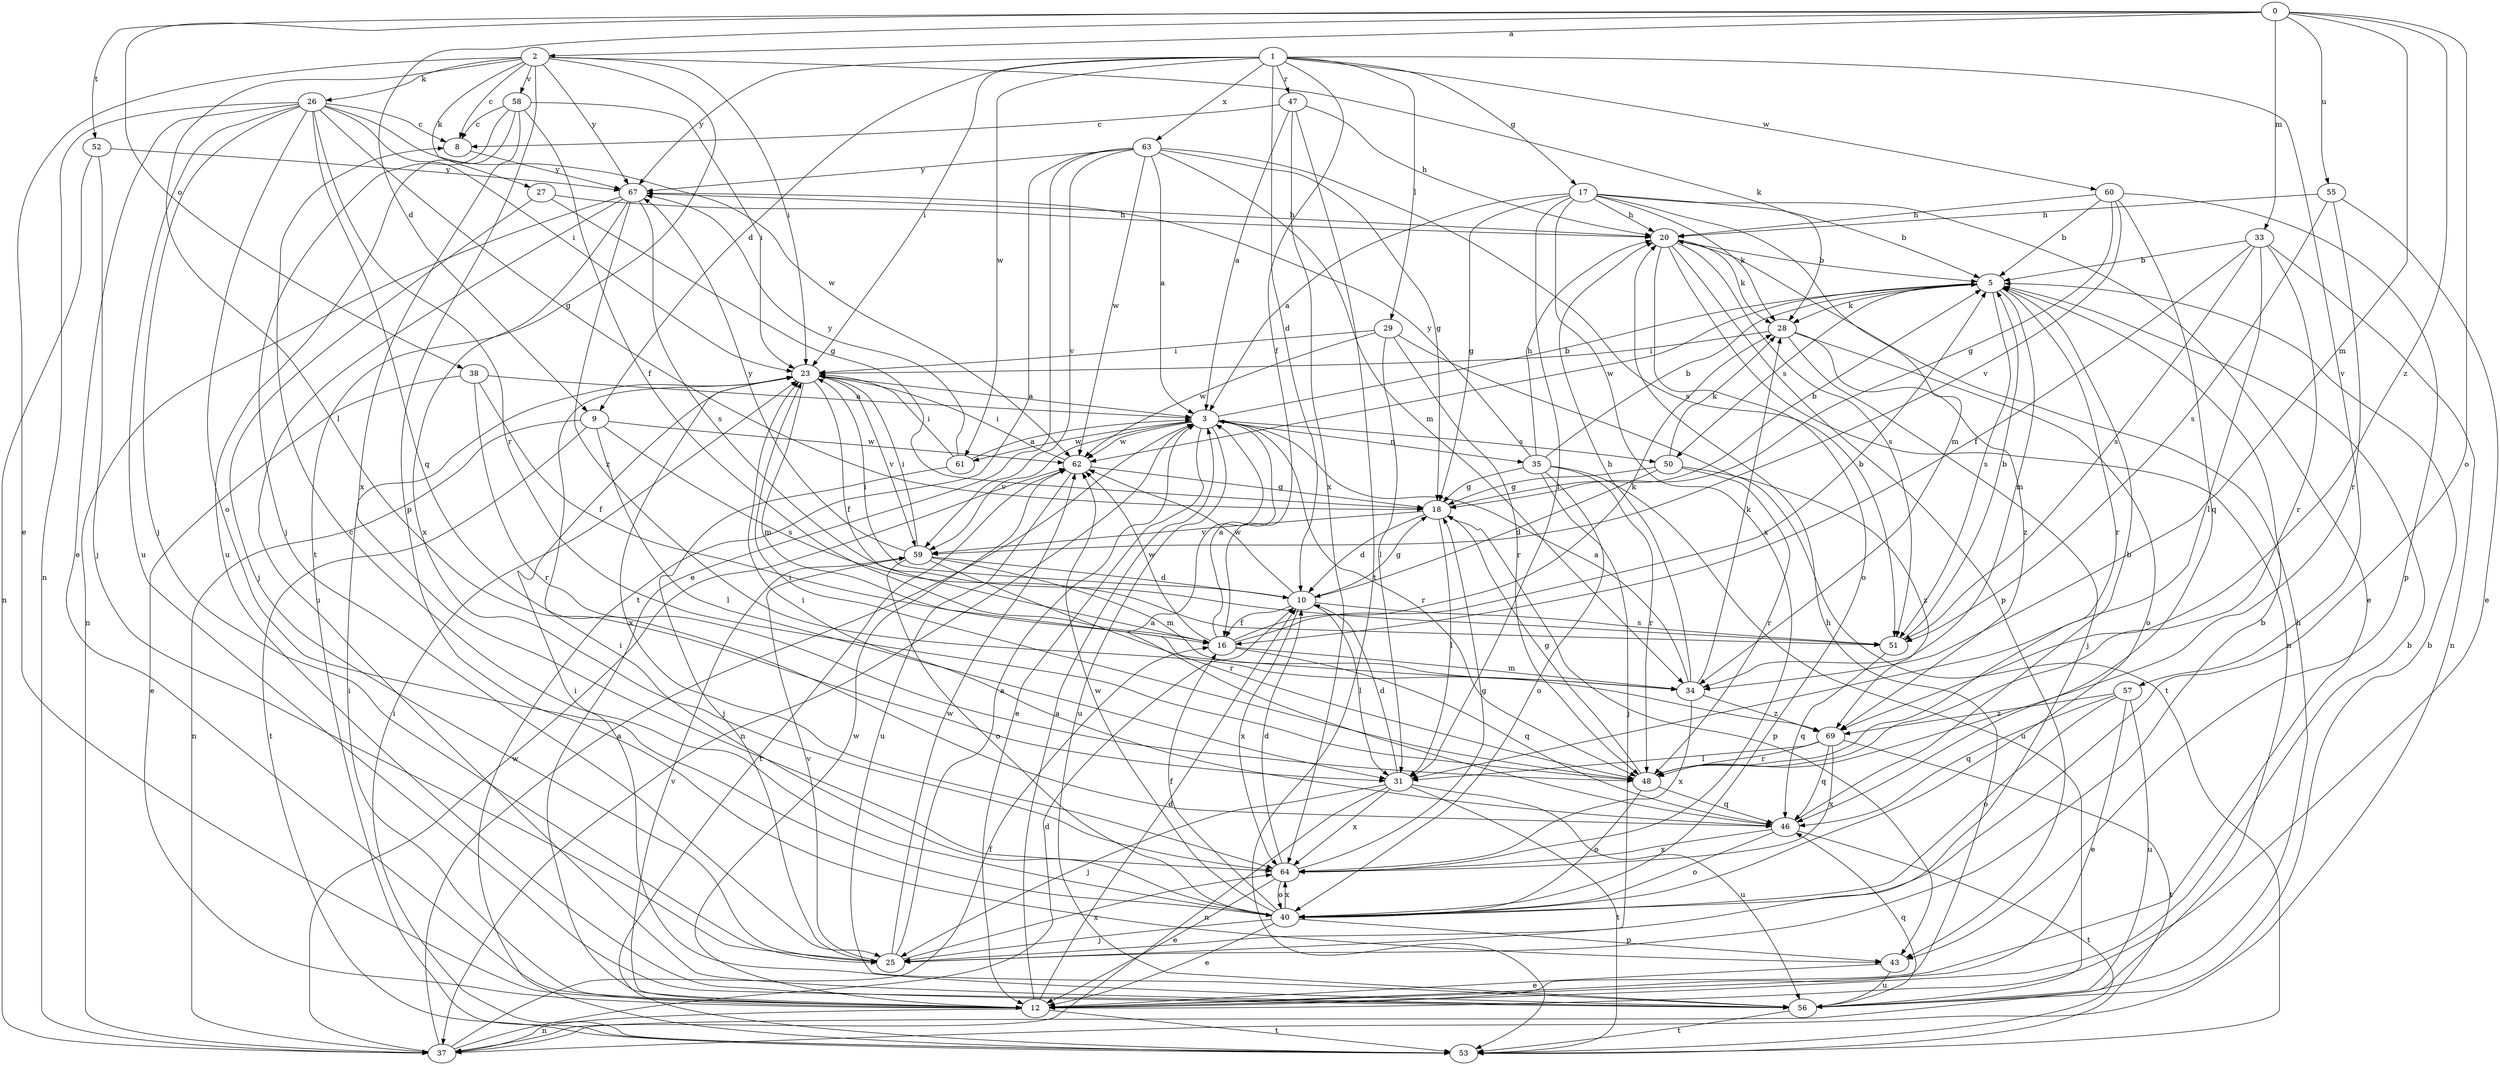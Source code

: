 strict digraph  {
0;
1;
2;
3;
5;
8;
9;
10;
12;
16;
17;
18;
20;
23;
25;
26;
27;
28;
29;
31;
33;
34;
35;
37;
38;
40;
43;
46;
47;
48;
50;
51;
52;
53;
55;
56;
57;
58;
59;
60;
61;
62;
63;
64;
67;
69;
0 -> 2  [label=a];
0 -> 9  [label=d];
0 -> 33  [label=m];
0 -> 34  [label=m];
0 -> 38  [label=o];
0 -> 40  [label=o];
0 -> 52  [label=t];
0 -> 55  [label=u];
0 -> 69  [label=z];
1 -> 9  [label=d];
1 -> 10  [label=d];
1 -> 16  [label=f];
1 -> 17  [label=g];
1 -> 23  [label=i];
1 -> 29  [label=l];
1 -> 47  [label=r];
1 -> 57  [label=v];
1 -> 60  [label=w];
1 -> 61  [label=w];
1 -> 63  [label=x];
1 -> 67  [label=y];
2 -> 8  [label=c];
2 -> 12  [label=e];
2 -> 23  [label=i];
2 -> 26  [label=k];
2 -> 27  [label=k];
2 -> 28  [label=k];
2 -> 31  [label=l];
2 -> 43  [label=p];
2 -> 53  [label=t];
2 -> 58  [label=v];
2 -> 67  [label=y];
3 -> 5  [label=b];
3 -> 12  [label=e];
3 -> 35  [label=n];
3 -> 37  [label=n];
3 -> 48  [label=r];
3 -> 50  [label=s];
3 -> 56  [label=u];
3 -> 59  [label=v];
3 -> 61  [label=w];
3 -> 62  [label=w];
5 -> 28  [label=k];
5 -> 34  [label=m];
5 -> 48  [label=r];
5 -> 50  [label=s];
5 -> 51  [label=s];
5 -> 62  [label=w];
8 -> 67  [label=y];
9 -> 31  [label=l];
9 -> 37  [label=n];
9 -> 51  [label=s];
9 -> 53  [label=t];
9 -> 62  [label=w];
10 -> 16  [label=f];
10 -> 18  [label=g];
10 -> 23  [label=i];
10 -> 31  [label=l];
10 -> 51  [label=s];
10 -> 62  [label=w];
10 -> 64  [label=x];
12 -> 3  [label=a];
12 -> 5  [label=b];
12 -> 10  [label=d];
12 -> 20  [label=h];
12 -> 23  [label=i];
12 -> 37  [label=n];
12 -> 53  [label=t];
12 -> 59  [label=v];
12 -> 62  [label=w];
16 -> 3  [label=a];
16 -> 5  [label=b];
16 -> 28  [label=k];
16 -> 34  [label=m];
16 -> 46  [label=q];
16 -> 62  [label=w];
17 -> 3  [label=a];
17 -> 5  [label=b];
17 -> 12  [label=e];
17 -> 18  [label=g];
17 -> 20  [label=h];
17 -> 28  [label=k];
17 -> 31  [label=l];
17 -> 34  [label=m];
17 -> 64  [label=x];
18 -> 5  [label=b];
18 -> 10  [label=d];
18 -> 31  [label=l];
18 -> 43  [label=p];
18 -> 59  [label=v];
20 -> 5  [label=b];
20 -> 28  [label=k];
20 -> 37  [label=n];
20 -> 40  [label=o];
20 -> 43  [label=p];
20 -> 51  [label=s];
23 -> 3  [label=a];
23 -> 16  [label=f];
23 -> 34  [label=m];
23 -> 59  [label=v];
23 -> 64  [label=x];
25 -> 3  [label=a];
25 -> 5  [label=b];
25 -> 59  [label=v];
25 -> 62  [label=w];
25 -> 64  [label=x];
26 -> 8  [label=c];
26 -> 12  [label=e];
26 -> 18  [label=g];
26 -> 23  [label=i];
26 -> 25  [label=j];
26 -> 37  [label=n];
26 -> 40  [label=o];
26 -> 46  [label=q];
26 -> 48  [label=r];
26 -> 56  [label=u];
26 -> 62  [label=w];
27 -> 18  [label=g];
27 -> 20  [label=h];
27 -> 25  [label=j];
28 -> 23  [label=i];
28 -> 25  [label=j];
28 -> 40  [label=o];
28 -> 69  [label=z];
29 -> 23  [label=i];
29 -> 31  [label=l];
29 -> 48  [label=r];
29 -> 53  [label=t];
29 -> 62  [label=w];
31 -> 10  [label=d];
31 -> 25  [label=j];
31 -> 37  [label=n];
31 -> 53  [label=t];
31 -> 56  [label=u];
31 -> 64  [label=x];
33 -> 5  [label=b];
33 -> 16  [label=f];
33 -> 31  [label=l];
33 -> 37  [label=n];
33 -> 48  [label=r];
33 -> 51  [label=s];
34 -> 3  [label=a];
34 -> 20  [label=h];
34 -> 28  [label=k];
34 -> 64  [label=x];
34 -> 69  [label=z];
35 -> 5  [label=b];
35 -> 18  [label=g];
35 -> 20  [label=h];
35 -> 25  [label=j];
35 -> 40  [label=o];
35 -> 48  [label=r];
35 -> 56  [label=u];
35 -> 67  [label=y];
37 -> 3  [label=a];
37 -> 10  [label=d];
37 -> 16  [label=f];
37 -> 62  [label=w];
38 -> 3  [label=a];
38 -> 12  [label=e];
38 -> 16  [label=f];
38 -> 48  [label=r];
40 -> 8  [label=c];
40 -> 12  [label=e];
40 -> 16  [label=f];
40 -> 23  [label=i];
40 -> 25  [label=j];
40 -> 43  [label=p];
40 -> 62  [label=w];
40 -> 64  [label=x];
43 -> 12  [label=e];
43 -> 56  [label=u];
46 -> 3  [label=a];
46 -> 5  [label=b];
46 -> 23  [label=i];
46 -> 40  [label=o];
46 -> 53  [label=t];
46 -> 64  [label=x];
47 -> 3  [label=a];
47 -> 8  [label=c];
47 -> 20  [label=h];
47 -> 53  [label=t];
47 -> 64  [label=x];
48 -> 18  [label=g];
48 -> 23  [label=i];
48 -> 40  [label=o];
48 -> 46  [label=q];
50 -> 10  [label=d];
50 -> 18  [label=g];
50 -> 28  [label=k];
50 -> 48  [label=r];
50 -> 69  [label=z];
51 -> 5  [label=b];
51 -> 46  [label=q];
52 -> 25  [label=j];
52 -> 37  [label=n];
52 -> 67  [label=y];
53 -> 23  [label=i];
55 -> 12  [label=e];
55 -> 20  [label=h];
55 -> 48  [label=r];
55 -> 51  [label=s];
56 -> 5  [label=b];
56 -> 20  [label=h];
56 -> 23  [label=i];
56 -> 46  [label=q];
56 -> 53  [label=t];
57 -> 12  [label=e];
57 -> 40  [label=o];
57 -> 46  [label=q];
57 -> 56  [label=u];
57 -> 69  [label=z];
58 -> 8  [label=c];
58 -> 16  [label=f];
58 -> 23  [label=i];
58 -> 25  [label=j];
58 -> 56  [label=u];
58 -> 64  [label=x];
59 -> 10  [label=d];
59 -> 23  [label=i];
59 -> 34  [label=m];
59 -> 40  [label=o];
59 -> 48  [label=r];
59 -> 67  [label=y];
60 -> 5  [label=b];
60 -> 18  [label=g];
60 -> 20  [label=h];
60 -> 43  [label=p];
60 -> 46  [label=q];
60 -> 59  [label=v];
61 -> 3  [label=a];
61 -> 23  [label=i];
61 -> 25  [label=j];
61 -> 67  [label=y];
62 -> 18  [label=g];
62 -> 23  [label=i];
62 -> 53  [label=t];
62 -> 56  [label=u];
63 -> 3  [label=a];
63 -> 12  [label=e];
63 -> 18  [label=g];
63 -> 34  [label=m];
63 -> 51  [label=s];
63 -> 53  [label=t];
63 -> 59  [label=v];
63 -> 62  [label=w];
63 -> 67  [label=y];
64 -> 10  [label=d];
64 -> 12  [label=e];
64 -> 18  [label=g];
64 -> 40  [label=o];
67 -> 20  [label=h];
67 -> 37  [label=n];
67 -> 51  [label=s];
67 -> 56  [label=u];
67 -> 64  [label=x];
67 -> 69  [label=z];
69 -> 31  [label=l];
69 -> 46  [label=q];
69 -> 48  [label=r];
69 -> 53  [label=t];
69 -> 64  [label=x];
}
